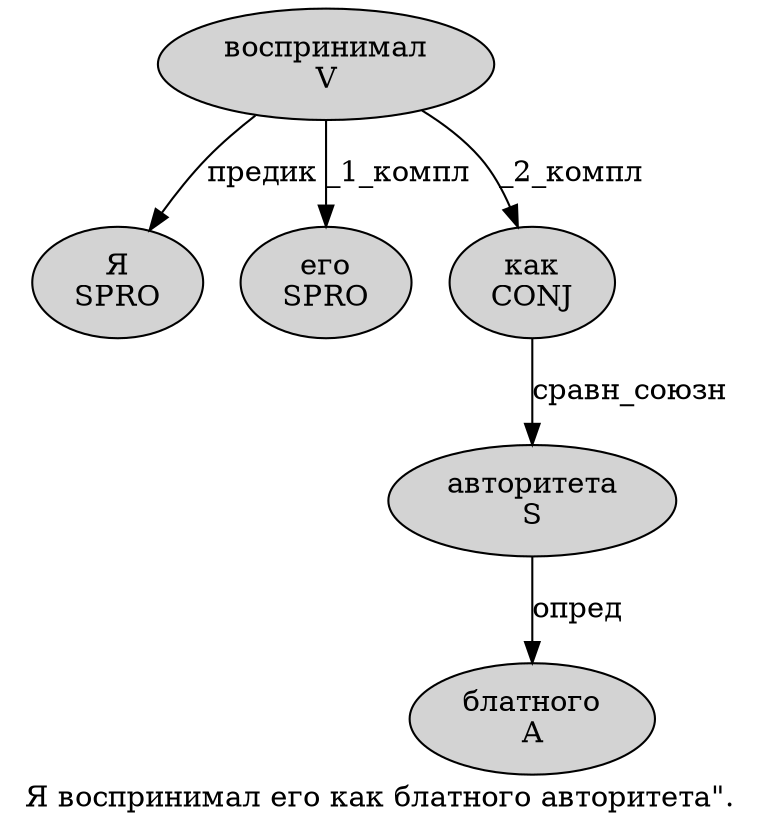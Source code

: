digraph SENTENCE_1339 {
	graph [label="Я воспринимал его как блатного авторитета\"."]
	node [style=filled]
		0 [label="Я
SPRO" color="" fillcolor=lightgray penwidth=1 shape=ellipse]
		1 [label="воспринимал
V" color="" fillcolor=lightgray penwidth=1 shape=ellipse]
		2 [label="его
SPRO" color="" fillcolor=lightgray penwidth=1 shape=ellipse]
		3 [label="как
CONJ" color="" fillcolor=lightgray penwidth=1 shape=ellipse]
		4 [label="блатного
A" color="" fillcolor=lightgray penwidth=1 shape=ellipse]
		5 [label="авторитета
S" color="" fillcolor=lightgray penwidth=1 shape=ellipse]
			3 -> 5 [label="сравн_союзн"]
			1 -> 0 [label="предик"]
			1 -> 2 [label="_1_компл"]
			1 -> 3 [label="_2_компл"]
			5 -> 4 [label="опред"]
}